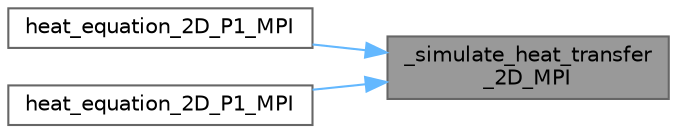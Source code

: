 digraph "_simulate_heat_transfer_2D_MPI"
{
 // LATEX_PDF_SIZE
  bgcolor="transparent";
  edge [fontname=Helvetica,fontsize=10,labelfontname=Helvetica,labelfontsize=10];
  node [fontname=Helvetica,fontsize=10,shape=box,height=0.2,width=0.4];
  rankdir="RL";
  Node1 [id="Node000001",label="_simulate_heat_transfer\l_2D_MPI",height=0.2,width=0.4,color="gray40", fillcolor="grey60", style="filled", fontcolor="black",tooltip="This is a function that simulates the heat transfer in 2D object, and each core writes the result to ..."];
  Node1 -> Node2 [id="edge1_Node000001_Node000002",dir="back",color="steelblue1",style="solid",tooltip=" "];
  Node2 [id="Node000002",label="heat_equation_2D_P1_MPI",height=0.2,width=0.4,color="grey40", fillcolor="white", style="filled",URL="$temp2_2physics_8c.html#ad21db4420bcc9469e64b743853688a88",tooltip=" "];
  Node1 -> Node3 [id="edge2_Node000001_Node000003",dir="back",color="steelblue1",style="solid",tooltip=" "];
  Node3 [id="Node000003",label="heat_equation_2D_P1_MPI",height=0.2,width=0.4,color="grey40", fillcolor="white", style="filled",URL="$_physics___l_i_b_2src_2physics_8c.html#a7e56e316652edb30dd742edf0156b912",tooltip=" "];
}
